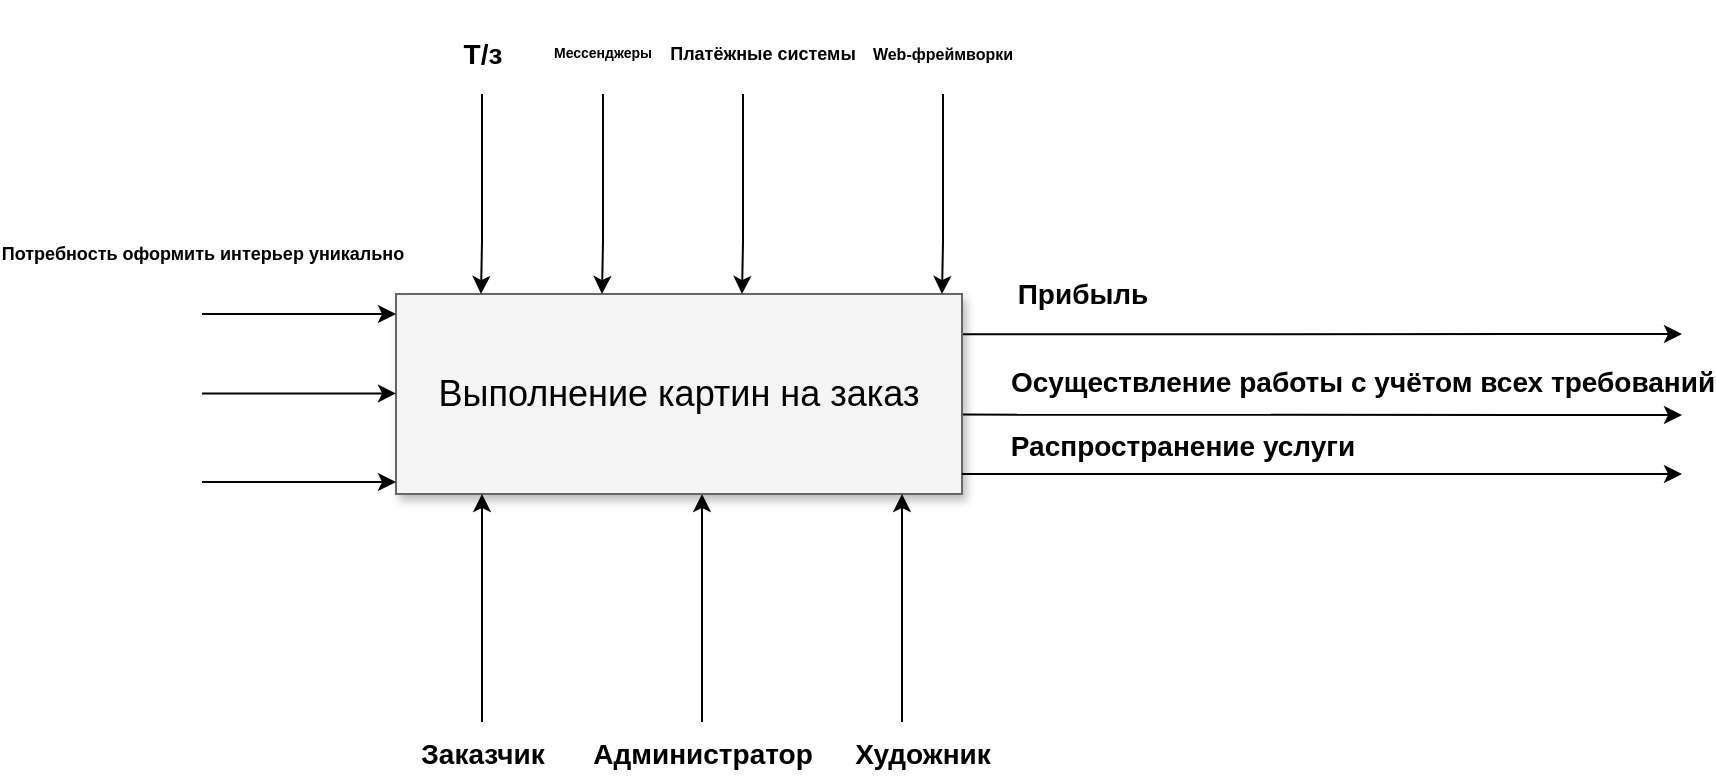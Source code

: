 <mxfile version="24.7.7">
  <diagram name="Page-1" id="90a13364-a465-7bf4-72fc-28e22215d7a0">
    <mxGraphModel dx="600" dy="324" grid="1" gridSize="10" guides="1" tooltips="1" connect="1" arrows="1" fold="1" page="1" pageScale="1.5" pageWidth="1169" pageHeight="826" background="none" math="0" shadow="0">
      <root>
        <mxCell id="0" style=";html=1;" />
        <mxCell id="1" style=";html=1;" parent="0" />
        <mxCell id="3a17f1ce550125da-13" style="edgeStyle=elbowEdgeStyle;rounded=0;html=1;startArrow=none;startFill=0;jettySize=auto;orthogonalLoop=1;fontSize=18;elbow=vertical;" parent="1" edge="1">
          <mxGeometry relative="1" as="geometry">
            <mxPoint x="1070" y="560.17" as="sourcePoint" />
            <mxPoint x="1430" y="560" as="targetPoint" />
          </mxGeometry>
        </mxCell>
        <mxCell id="3a17f1ce550125da-14" style="edgeStyle=elbowEdgeStyle;rounded=0;html=1;startArrow=none;startFill=0;jettySize=auto;orthogonalLoop=1;fontSize=18;elbow=vertical;" parent="1" edge="1">
          <mxGeometry relative="1" as="geometry">
            <mxPoint x="1070" y="600.31" as="sourcePoint" />
            <mxPoint x="1430" y="600.31" as="targetPoint" />
          </mxGeometry>
        </mxCell>
        <mxCell id="3a17f1ce550125da-17" style="edgeStyle=elbowEdgeStyle;rounded=0;html=1;startArrow=none;startFill=0;jettySize=auto;orthogonalLoop=1;fontSize=18;" parent="1" edge="1">
          <mxGeometry relative="1" as="geometry">
            <Array as="points">
              <mxPoint x="940" y="754" />
            </Array>
            <mxPoint x="940" y="754" as="sourcePoint" />
            <mxPoint x="940" y="640" as="targetPoint" />
          </mxGeometry>
        </mxCell>
        <mxCell id="3a17f1ce550125da-2" value="Выполнение картин на заказ" style="whiteSpace=wrap;html=1;shadow=1;fontSize=18;fillColor=#f5f5f5;strokeColor=#666666;" parent="1" vertex="1">
          <mxGeometry x="787" y="540" width="283" height="100" as="geometry" />
        </mxCell>
        <mxCell id="3a17f1ce550125da-20" style="edgeStyle=elbowEdgeStyle;rounded=0;html=1;startArrow=none;startFill=0;jettySize=auto;orthogonalLoop=1;fontSize=18;elbow=vertical;" parent="1" edge="1">
          <mxGeometry relative="1" as="geometry">
            <Array as="points">
              <mxPoint x="658" y="514" />
            </Array>
            <mxPoint x="830" y="440" as="sourcePoint" />
            <mxPoint x="829.5" y="540" as="targetPoint" />
          </mxGeometry>
        </mxCell>
        <mxCell id="3a17f1ce550125da-21" style="edgeStyle=elbowEdgeStyle;rounded=0;html=1;startArrow=none;startFill=0;jettySize=auto;orthogonalLoop=1;fontSize=18;elbow=vertical;" parent="1" edge="1">
          <mxGeometry relative="1" as="geometry">
            <mxPoint x="690" y="550" as="sourcePoint" />
            <mxPoint x="787" y="550" as="targetPoint" />
            <Array as="points">
              <mxPoint x="740" y="550" />
              <mxPoint x="730" y="550" />
            </Array>
          </mxGeometry>
        </mxCell>
        <mxCell id="3a17f1ce550125da-23" style="edgeStyle=elbowEdgeStyle;rounded=0;html=1;startArrow=none;startFill=0;jettySize=auto;orthogonalLoop=1;fontSize=18;" parent="1" edge="1">
          <mxGeometry relative="1" as="geometry">
            <mxPoint x="830" y="754" as="sourcePoint" />
            <mxPoint x="830" y="640" as="targetPoint" />
            <Array as="points">
              <mxPoint x="830" y="734" />
              <mxPoint x="830" y="734" />
            </Array>
          </mxGeometry>
        </mxCell>
        <mxCell id="reBWG6Oo8zOQLaoW1JOB-3" value="Заказчик" style="text;strokeColor=none;fillColor=none;html=1;fontSize=14;fontStyle=1;verticalAlign=middle;align=center;" vertex="1" parent="1">
          <mxGeometry x="800" y="760" width="60" height="20" as="geometry" />
        </mxCell>
        <mxCell id="reBWG6Oo8zOQLaoW1JOB-4" value="Администратор" style="text;strokeColor=none;fillColor=none;html=1;fontSize=14;fontStyle=1;verticalAlign=middle;align=center;" vertex="1" parent="1">
          <mxGeometry x="910" y="760" width="60" height="20" as="geometry" />
        </mxCell>
        <mxCell id="reBWG6Oo8zOQLaoW1JOB-5" value="Художник" style="text;strokeColor=none;fillColor=none;html=1;fontSize=14;fontStyle=1;verticalAlign=middle;align=center;" vertex="1" parent="1">
          <mxGeometry x="1020" y="760" width="60" height="20" as="geometry" />
        </mxCell>
        <mxCell id="reBWG6Oo8zOQLaoW1JOB-7" style="edgeStyle=elbowEdgeStyle;rounded=0;html=1;startArrow=none;startFill=0;jettySize=auto;orthogonalLoop=1;fontSize=18;" edge="1" parent="1">
          <mxGeometry relative="1" as="geometry">
            <Array as="points">
              <mxPoint x="1040" y="754" />
            </Array>
            <mxPoint x="1040" y="754" as="sourcePoint" />
            <mxPoint x="1040" y="640" as="targetPoint" />
          </mxGeometry>
        </mxCell>
        <mxCell id="reBWG6Oo8zOQLaoW1JOB-8" value="Осуществление работы с учётом всех требований" style="text;strokeColor=none;fillColor=none;html=1;fontSize=14;fontStyle=1;verticalAlign=middle;align=center;" vertex="1" parent="1">
          <mxGeometry x="1240" y="574" width="60" height="20" as="geometry" />
        </mxCell>
        <mxCell id="reBWG6Oo8zOQLaoW1JOB-9" value="Прибыль" style="text;strokeColor=none;fillColor=none;html=1;fontSize=14;fontStyle=1;verticalAlign=middle;align=center;" vertex="1" parent="1">
          <mxGeometry x="1100" y="530" width="60" height="20" as="geometry" />
        </mxCell>
        <mxCell id="reBWG6Oo8zOQLaoW1JOB-10" value="Распространение услуги&lt;div&gt;&lt;br&gt;&lt;/div&gt;" style="text;strokeColor=none;fillColor=none;html=1;fontSize=14;fontStyle=1;verticalAlign=middle;align=center;" vertex="1" parent="1">
          <mxGeometry x="1150" y="614" width="60" height="20" as="geometry" />
        </mxCell>
        <mxCell id="reBWG6Oo8zOQLaoW1JOB-11" style="edgeStyle=elbowEdgeStyle;rounded=0;html=1;startArrow=none;startFill=0;jettySize=auto;orthogonalLoop=1;fontSize=18;elbow=vertical;" edge="1" parent="1">
          <mxGeometry relative="1" as="geometry">
            <mxPoint x="1070" y="630" as="sourcePoint" />
            <mxPoint x="1430" y="630" as="targetPoint" />
          </mxGeometry>
        </mxCell>
        <mxCell id="reBWG6Oo8zOQLaoW1JOB-12" style="edgeStyle=elbowEdgeStyle;rounded=0;html=1;startArrow=none;startFill=0;jettySize=auto;orthogonalLoop=1;fontSize=18;elbow=vertical;" edge="1" parent="1">
          <mxGeometry relative="1" as="geometry">
            <Array as="points">
              <mxPoint x="718.5" y="514" />
            </Array>
            <mxPoint x="890.5" y="440" as="sourcePoint" />
            <mxPoint x="890" y="540" as="targetPoint" />
          </mxGeometry>
        </mxCell>
        <mxCell id="reBWG6Oo8zOQLaoW1JOB-13" style="edgeStyle=elbowEdgeStyle;rounded=0;html=1;startArrow=none;startFill=0;jettySize=auto;orthogonalLoop=1;fontSize=18;elbow=vertical;" edge="1" parent="1">
          <mxGeometry relative="1" as="geometry">
            <Array as="points">
              <mxPoint x="788.5" y="514" />
            </Array>
            <mxPoint x="960.5" y="440" as="sourcePoint" />
            <mxPoint x="960" y="540" as="targetPoint" />
          </mxGeometry>
        </mxCell>
        <mxCell id="reBWG6Oo8zOQLaoW1JOB-14" style="edgeStyle=elbowEdgeStyle;rounded=0;html=1;startArrow=none;startFill=0;jettySize=auto;orthogonalLoop=1;fontSize=18;elbow=vertical;" edge="1" parent="1">
          <mxGeometry relative="1" as="geometry">
            <Array as="points">
              <mxPoint x="888.5" y="514" />
            </Array>
            <mxPoint x="1060.5" y="440" as="sourcePoint" />
            <mxPoint x="1060" y="540" as="targetPoint" />
          </mxGeometry>
        </mxCell>
        <mxCell id="reBWG6Oo8zOQLaoW1JOB-15" value="Т/з" style="text;strokeColor=none;fillColor=none;html=1;fontSize=14;fontStyle=1;verticalAlign=middle;align=center;" vertex="1" parent="1">
          <mxGeometry x="800" y="410" width="60" height="20" as="geometry" />
        </mxCell>
        <mxCell id="reBWG6Oo8zOQLaoW1JOB-16" value="&lt;h6 style=&quot;font-size: 7px;&quot;&gt;Мессенджеры&lt;/h6&gt;" style="text;strokeColor=none;fillColor=none;html=1;fontSize=7;fontStyle=1;verticalAlign=middle;align=center;" vertex="1" parent="1">
          <mxGeometry x="860" y="410" width="60" height="20" as="geometry" />
        </mxCell>
        <mxCell id="reBWG6Oo8zOQLaoW1JOB-17" value="&lt;h6 style=&quot;font-size: 9px;&quot;&gt;Платёжные системы&lt;/h6&gt;" style="text;strokeColor=none;fillColor=none;html=1;fontSize=9;fontStyle=1;verticalAlign=middle;align=center;" vertex="1" parent="1">
          <mxGeometry x="940" y="410" width="60" height="20" as="geometry" />
        </mxCell>
        <mxCell id="reBWG6Oo8zOQLaoW1JOB-18" value="Web-фреймворки" style="text;strokeColor=none;fillColor=none;html=1;fontSize=8;fontStyle=1;verticalAlign=middle;align=center;" vertex="1" parent="1">
          <mxGeometry x="1030" y="410" width="60" height="20" as="geometry" />
        </mxCell>
        <mxCell id="reBWG6Oo8zOQLaoW1JOB-19" style="edgeStyle=elbowEdgeStyle;rounded=0;html=1;startArrow=none;startFill=0;jettySize=auto;orthogonalLoop=1;fontSize=18;elbow=vertical;" edge="1" parent="1">
          <mxGeometry relative="1" as="geometry">
            <mxPoint x="690" y="589.71" as="sourcePoint" />
            <mxPoint x="787" y="589.71" as="targetPoint" />
            <Array as="points">
              <mxPoint x="740" y="589.71" />
              <mxPoint x="730" y="589.71" />
            </Array>
          </mxGeometry>
        </mxCell>
        <mxCell id="reBWG6Oo8zOQLaoW1JOB-20" style="edgeStyle=elbowEdgeStyle;rounded=0;html=1;startArrow=none;startFill=0;jettySize=auto;orthogonalLoop=1;fontSize=18;elbow=vertical;" edge="1" parent="1">
          <mxGeometry relative="1" as="geometry">
            <mxPoint x="690" y="634" as="sourcePoint" />
            <mxPoint x="787" y="634" as="targetPoint" />
            <Array as="points">
              <mxPoint x="740" y="634" />
              <mxPoint x="730" y="634" />
            </Array>
          </mxGeometry>
        </mxCell>
        <mxCell id="reBWG6Oo8zOQLaoW1JOB-21" value="Потребность оформить интерьер уникально" style="text;strokeColor=none;fillColor=none;html=1;fontSize=9;fontStyle=1;verticalAlign=middle;align=center;" vertex="1" parent="1">
          <mxGeometry x="660" y="510" width="60" height="20" as="geometry" />
        </mxCell>
      </root>
    </mxGraphModel>
  </diagram>
</mxfile>
